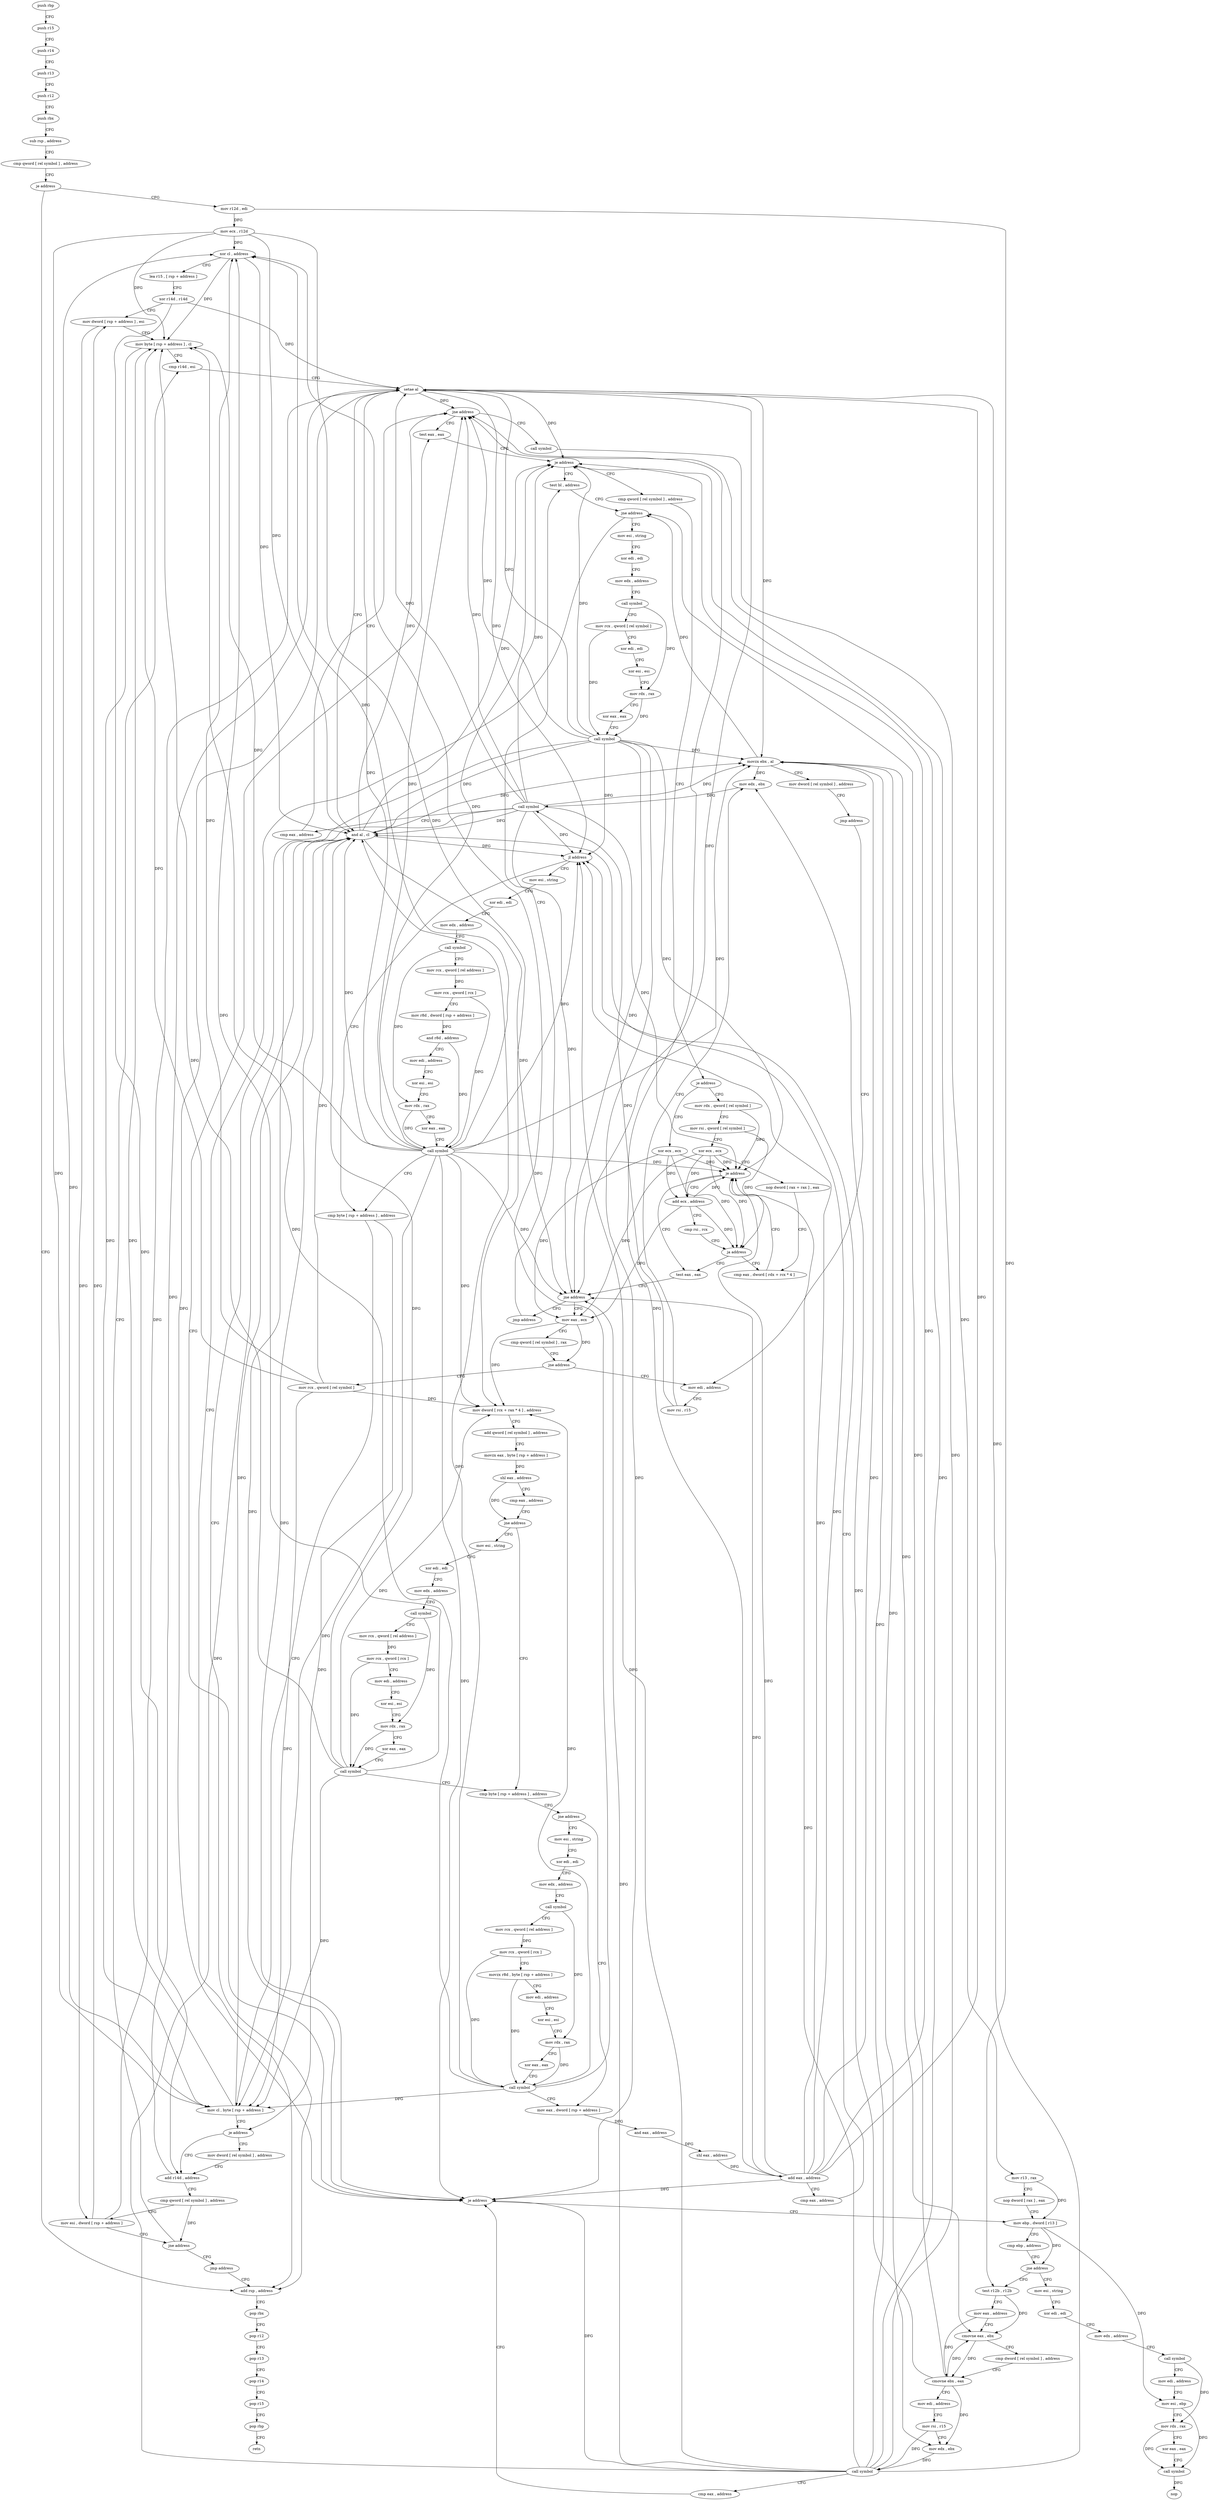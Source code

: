digraph "func" {
"4209616" [label = "push rbp" ]
"4209617" [label = "push r15" ]
"4209619" [label = "push r14" ]
"4209621" [label = "push r13" ]
"4209623" [label = "push r12" ]
"4209625" [label = "push rbx" ]
"4209626" [label = "sub rsp , address" ]
"4209630" [label = "cmp qword [ rel symbol ] , address" ]
"4209638" [label = "je address" ]
"4210173" [label = "add rsp , address" ]
"4209644" [label = "mov r12d , edi" ]
"4210177" [label = "pop rbx" ]
"4210178" [label = "pop r12" ]
"4210180" [label = "pop r13" ]
"4210182" [label = "pop r14" ]
"4210184" [label = "pop r15" ]
"4210186" [label = "pop rbp" ]
"4210187" [label = "retn" ]
"4209647" [label = "mov ecx , r12d" ]
"4209650" [label = "xor cl , address" ]
"4209653" [label = "lea r15 , [ rsp + address ]" ]
"4209658" [label = "xor r14d , r14d" ]
"4209661" [label = "mov dword [ rsp + address ] , esi" ]
"4209665" [label = "mov byte [ rsp + address ] , cl" ]
"4209669" [label = "cmp r14d , esi" ]
"4209713" [label = "mov edi , address" ]
"4209718" [label = "mov rsi , r15" ]
"4209721" [label = "mov edx , ebx" ]
"4209723" [label = "call symbol" ]
"4209728" [label = "cmp eax , address" ]
"4209731" [label = "jne address" ]
"4209798" [label = "test eax , eax" ]
"4209733" [label = "call symbol" ]
"4209800" [label = "je address" ]
"4210130" [label = "test bl , address" ]
"4209806" [label = "cmp qword [ rel symbol ] , address" ]
"4209738" [label = "mov r13 , rax" ]
"4209741" [label = "nop dword [ rax ] , eax" ]
"4209744" [label = "mov ebp , dword [ r13 ]" ]
"4210133" [label = "jne address" ]
"4210135" [label = "mov esi , string" ]
"4209814" [label = "je address" ]
"4209696" [label = "xor ecx , ecx" ]
"4209816" [label = "mov rdx , qword [ rel symbol ]" ]
"4210188" [label = "mov esi , string" ]
"4210193" [label = "xor edi , edi" ]
"4210195" [label = "mov edx , address" ]
"4210200" [label = "call symbol" ]
"4210205" [label = "mov edi , address" ]
"4210210" [label = "mov esi , ebp" ]
"4210212" [label = "mov rdx , rax" ]
"4210215" [label = "xor eax , eax" ]
"4210217" [label = "call symbol" ]
"4210222" [label = "nop" ]
"4209757" [label = "test r12b , r12b" ]
"4209760" [label = "mov eax , address" ]
"4209765" [label = "cmovne eax , ebx" ]
"4209768" [label = "cmp dword [ rel symbol ] , address" ]
"4209775" [label = "cmovne ebx , eax" ]
"4209778" [label = "mov edi , address" ]
"4209783" [label = "mov rsi , r15" ]
"4209786" [label = "mov edx , ebx" ]
"4209788" [label = "call symbol" ]
"4209793" [label = "cmp eax , address" ]
"4209796" [label = "je address" ]
"4210140" [label = "xor edi , edi" ]
"4210142" [label = "mov edx , address" ]
"4210147" [label = "call symbol" ]
"4210152" [label = "mov rcx , qword [ rel symbol ]" ]
"4210159" [label = "xor edi , edi" ]
"4210161" [label = "xor esi , esi" ]
"4210163" [label = "mov rdx , rax" ]
"4210166" [label = "xor eax , eax" ]
"4210168" [label = "call symbol" ]
"4209698" [label = "mov eax , ecx" ]
"4209823" [label = "mov rsi , qword [ rel symbol ]" ]
"4209830" [label = "xor ecx , ecx" ]
"4209832" [label = "nop dword [ rax + rax ] , eax" ]
"4209840" [label = "cmp eax , dword [ rdx + rcx * 4 ]" ]
"4209748" [label = "cmp ebp , address" ]
"4209751" [label = "jne address" ]
"4209872" [label = "mov rcx , qword [ rel symbol ]" ]
"4209879" [label = "mov dword [ rcx + rax * 4 ] , address" ]
"4209886" [label = "add qword [ rel symbol ] , address" ]
"4209894" [label = "movzx eax , byte [ rsp + address ]" ]
"4209899" [label = "shl eax , address" ]
"4209902" [label = "cmp eax , address" ]
"4209907" [label = "jne address" ]
"4209953" [label = "cmp byte [ rsp + address ] , address" ]
"4209909" [label = "mov esi , string" ]
"4209853" [label = "test eax , eax" ]
"4209855" [label = "jne address" ]
"4209861" [label = "jmp address" ]
"4209845" [label = "add ecx , address" ]
"4209848" [label = "cmp rsi , rcx" ]
"4209851" [label = "ja address" ]
"4209958" [label = "jne address" ]
"4210010" [label = "mov eax , dword [ rsp + address ]" ]
"4209960" [label = "mov esi , string" ]
"4209914" [label = "xor edi , edi" ]
"4209916" [label = "mov edx , address" ]
"4209921" [label = "call symbol" ]
"4209926" [label = "mov rcx , qword [ rel address ]" ]
"4209933" [label = "mov rcx , qword [ rcx ]" ]
"4209936" [label = "mov edi , address" ]
"4209941" [label = "xor esi , esi" ]
"4209943" [label = "mov rdx , rax" ]
"4209946" [label = "xor eax , eax" ]
"4209948" [label = "call symbol" ]
"4209700" [label = "cmp qword [ rel symbol ] , rax" ]
"4209707" [label = "jne address" ]
"4209843" [label = "je address" ]
"4210014" [label = "and eax , address" ]
"4210017" [label = "shl eax , address" ]
"4210020" [label = "add eax , address" ]
"4210025" [label = "cmp eax , address" ]
"4210030" [label = "jl address" ]
"4210085" [label = "cmp byte [ rsp + address ] , address" ]
"4210032" [label = "mov esi , string" ]
"4209965" [label = "xor edi , edi" ]
"4209967" [label = "mov edx , address" ]
"4209972" [label = "call symbol" ]
"4209977" [label = "mov rcx , qword [ rel address ]" ]
"4209984" [label = "mov rcx , qword [ rcx ]" ]
"4209987" [label = "movzx r8d , byte [ rsp + address ]" ]
"4209993" [label = "mov edi , address" ]
"4209998" [label = "xor esi , esi" ]
"4210000" [label = "mov rdx , rax" ]
"4210003" [label = "xor eax , eax" ]
"4210005" [label = "call symbol" ]
"4210090" [label = "mov cl , byte [ rsp + address ]" ]
"4210094" [label = "je address" ]
"4210106" [label = "add r14d , address" ]
"4210096" [label = "mov dword [ rel symbol ] , address" ]
"4210037" [label = "xor edi , edi" ]
"4210039" [label = "mov edx , address" ]
"4210044" [label = "call symbol" ]
"4210049" [label = "mov rcx , qword [ rel address ]" ]
"4210056" [label = "mov rcx , qword [ rcx ]" ]
"4210059" [label = "mov r8d , dword [ rsp + address ]" ]
"4210064" [label = "and r8d , address" ]
"4210068" [label = "mov edi , address" ]
"4210073" [label = "xor esi , esi" ]
"4210075" [label = "mov rdx , rax" ]
"4210078" [label = "xor eax , eax" ]
"4210080" [label = "call symbol" ]
"4210110" [label = "cmp qword [ rel symbol ] , address" ]
"4210118" [label = "mov esi , dword [ rsp + address ]" ]
"4210122" [label = "jne address" ]
"4210128" [label = "jmp address" ]
"4209672" [label = "setae al" ]
"4209675" [label = "and al , cl" ]
"4209677" [label = "movzx ebx , al" ]
"4209680" [label = "mov dword [ rel symbol ] , address" ]
"4209690" [label = "jmp address" ]
"4209616" -> "4209617" [ label = "CFG" ]
"4209617" -> "4209619" [ label = "CFG" ]
"4209619" -> "4209621" [ label = "CFG" ]
"4209621" -> "4209623" [ label = "CFG" ]
"4209623" -> "4209625" [ label = "CFG" ]
"4209625" -> "4209626" [ label = "CFG" ]
"4209626" -> "4209630" [ label = "CFG" ]
"4209630" -> "4209638" [ label = "CFG" ]
"4209638" -> "4210173" [ label = "CFG" ]
"4209638" -> "4209644" [ label = "CFG" ]
"4210173" -> "4210177" [ label = "CFG" ]
"4209644" -> "4209647" [ label = "DFG" ]
"4209644" -> "4209757" [ label = "DFG" ]
"4210177" -> "4210178" [ label = "CFG" ]
"4210178" -> "4210180" [ label = "CFG" ]
"4210180" -> "4210182" [ label = "CFG" ]
"4210182" -> "4210184" [ label = "CFG" ]
"4210184" -> "4210186" [ label = "CFG" ]
"4210186" -> "4210187" [ label = "CFG" ]
"4209647" -> "4209650" [ label = "DFG" ]
"4209647" -> "4209665" [ label = "DFG" ]
"4209647" -> "4209675" [ label = "DFG" ]
"4209647" -> "4209879" [ label = "DFG" ]
"4209647" -> "4210090" [ label = "DFG" ]
"4209650" -> "4209653" [ label = "CFG" ]
"4209650" -> "4209665" [ label = "DFG" ]
"4209650" -> "4209675" [ label = "DFG" ]
"4209653" -> "4209658" [ label = "CFG" ]
"4209658" -> "4209661" [ label = "CFG" ]
"4209658" -> "4209672" [ label = "DFG" ]
"4209658" -> "4210106" [ label = "DFG" ]
"4209661" -> "4209665" [ label = "CFG" ]
"4209661" -> "4210118" [ label = "DFG" ]
"4209665" -> "4209669" [ label = "CFG" ]
"4209665" -> "4210090" [ label = "DFG" ]
"4209669" -> "4209672" [ label = "CFG" ]
"4209713" -> "4209718" [ label = "CFG" ]
"4209718" -> "4209721" [ label = "CFG" ]
"4209718" -> "4209723" [ label = "DFG" ]
"4209721" -> "4209723" [ label = "DFG" ]
"4209723" -> "4209728" [ label = "CFG" ]
"4209723" -> "4209677" [ label = "DFG" ]
"4209723" -> "4209672" [ label = "DFG" ]
"4209723" -> "4209675" [ label = "DFG" ]
"4209723" -> "4209731" [ label = "DFG" ]
"4209723" -> "4209800" [ label = "DFG" ]
"4209723" -> "4209843" [ label = "DFG" ]
"4209723" -> "4209855" [ label = "DFG" ]
"4209723" -> "4209796" [ label = "DFG" ]
"4209723" -> "4210030" [ label = "DFG" ]
"4209728" -> "4209731" [ label = "CFG" ]
"4209731" -> "4209798" [ label = "CFG" ]
"4209731" -> "4209733" [ label = "CFG" ]
"4209798" -> "4209800" [ label = "CFG" ]
"4209733" -> "4209738" [ label = "DFG" ]
"4209800" -> "4210130" [ label = "CFG" ]
"4209800" -> "4209806" [ label = "CFG" ]
"4210130" -> "4210133" [ label = "CFG" ]
"4209806" -> "4209814" [ label = "CFG" ]
"4209738" -> "4209741" [ label = "CFG" ]
"4209738" -> "4209744" [ label = "DFG" ]
"4209741" -> "4209744" [ label = "CFG" ]
"4209744" -> "4209748" [ label = "CFG" ]
"4209744" -> "4209751" [ label = "DFG" ]
"4209744" -> "4210210" [ label = "DFG" ]
"4210133" -> "4210173" [ label = "CFG" ]
"4210133" -> "4210135" [ label = "CFG" ]
"4210135" -> "4210140" [ label = "CFG" ]
"4209814" -> "4209696" [ label = "CFG" ]
"4209814" -> "4209816" [ label = "CFG" ]
"4209696" -> "4209698" [ label = "DFG" ]
"4209696" -> "4209843" [ label = "DFG" ]
"4209696" -> "4209845" [ label = "DFG" ]
"4209696" -> "4209851" [ label = "DFG" ]
"4209816" -> "4209823" [ label = "CFG" ]
"4209816" -> "4209843" [ label = "DFG" ]
"4210188" -> "4210193" [ label = "CFG" ]
"4210193" -> "4210195" [ label = "CFG" ]
"4210195" -> "4210200" [ label = "CFG" ]
"4210200" -> "4210205" [ label = "CFG" ]
"4210200" -> "4210212" [ label = "DFG" ]
"4210205" -> "4210210" [ label = "CFG" ]
"4210210" -> "4210212" [ label = "CFG" ]
"4210210" -> "4210217" [ label = "DFG" ]
"4210212" -> "4210215" [ label = "CFG" ]
"4210212" -> "4210217" [ label = "DFG" ]
"4210215" -> "4210217" [ label = "CFG" ]
"4210217" -> "4210222" [ label = "DFG" ]
"4209757" -> "4209760" [ label = "CFG" ]
"4209757" -> "4209765" [ label = "DFG" ]
"4209760" -> "4209765" [ label = "CFG" ]
"4209760" -> "4209775" [ label = "DFG" ]
"4209765" -> "4209768" [ label = "CFG" ]
"4209765" -> "4209775" [ label = "DFG" ]
"4209768" -> "4209775" [ label = "CFG" ]
"4209775" -> "4209778" [ label = "CFG" ]
"4209775" -> "4209721" [ label = "DFG" ]
"4209775" -> "4210133" [ label = "DFG" ]
"4209775" -> "4209765" [ label = "DFG" ]
"4209775" -> "4209786" [ label = "DFG" ]
"4209778" -> "4209783" [ label = "CFG" ]
"4209783" -> "4209786" [ label = "CFG" ]
"4209783" -> "4209788" [ label = "DFG" ]
"4209786" -> "4209788" [ label = "DFG" ]
"4209788" -> "4209793" [ label = "CFG" ]
"4209788" -> "4209677" [ label = "DFG" ]
"4209788" -> "4209731" [ label = "DFG" ]
"4209788" -> "4209800" [ label = "DFG" ]
"4209788" -> "4209855" [ label = "DFG" ]
"4209788" -> "4209672" [ label = "DFG" ]
"4209788" -> "4209675" [ label = "DFG" ]
"4209788" -> "4209843" [ label = "DFG" ]
"4209788" -> "4209796" [ label = "DFG" ]
"4209788" -> "4210030" [ label = "DFG" ]
"4209793" -> "4209796" [ label = "CFG" ]
"4209796" -> "4209744" [ label = "CFG" ]
"4209796" -> "4209798" [ label = "CFG" ]
"4210140" -> "4210142" [ label = "CFG" ]
"4210142" -> "4210147" [ label = "CFG" ]
"4210147" -> "4210152" [ label = "CFG" ]
"4210147" -> "4210163" [ label = "DFG" ]
"4210152" -> "4210159" [ label = "CFG" ]
"4210152" -> "4210168" [ label = "DFG" ]
"4210159" -> "4210161" [ label = "CFG" ]
"4210161" -> "4210163" [ label = "CFG" ]
"4210163" -> "4210166" [ label = "CFG" ]
"4210163" -> "4210168" [ label = "DFG" ]
"4210166" -> "4210168" [ label = "CFG" ]
"4210168" -> "4210173" [ label = "CFG" ]
"4210168" -> "4209677" [ label = "DFG" ]
"4210168" -> "4209731" [ label = "DFG" ]
"4210168" -> "4209800" [ label = "DFG" ]
"4210168" -> "4209672" [ label = "DFG" ]
"4210168" -> "4209675" [ label = "DFG" ]
"4210168" -> "4209843" [ label = "DFG" ]
"4210168" -> "4209855" [ label = "DFG" ]
"4210168" -> "4209796" [ label = "DFG" ]
"4210168" -> "4210030" [ label = "DFG" ]
"4209698" -> "4209700" [ label = "CFG" ]
"4209698" -> "4209707" [ label = "DFG" ]
"4209698" -> "4209879" [ label = "DFG" ]
"4209823" -> "4209830" [ label = "CFG" ]
"4209823" -> "4209851" [ label = "DFG" ]
"4209830" -> "4209832" [ label = "CFG" ]
"4209830" -> "4209698" [ label = "DFG" ]
"4209830" -> "4209843" [ label = "DFG" ]
"4209830" -> "4209845" [ label = "DFG" ]
"4209830" -> "4209851" [ label = "DFG" ]
"4209832" -> "4209840" [ label = "CFG" ]
"4209840" -> "4209843" [ label = "CFG" ]
"4209748" -> "4209751" [ label = "CFG" ]
"4209751" -> "4210188" [ label = "CFG" ]
"4209751" -> "4209757" [ label = "CFG" ]
"4209872" -> "4209879" [ label = "DFG" ]
"4209872" -> "4209650" [ label = "DFG" ]
"4209872" -> "4209665" [ label = "DFG" ]
"4209872" -> "4209675" [ label = "DFG" ]
"4209872" -> "4210090" [ label = "DFG" ]
"4209879" -> "4209886" [ label = "CFG" ]
"4209886" -> "4209894" [ label = "CFG" ]
"4209894" -> "4209899" [ label = "DFG" ]
"4209899" -> "4209902" [ label = "CFG" ]
"4209899" -> "4209907" [ label = "DFG" ]
"4209902" -> "4209907" [ label = "CFG" ]
"4209907" -> "4209953" [ label = "CFG" ]
"4209907" -> "4209909" [ label = "CFG" ]
"4209953" -> "4209958" [ label = "CFG" ]
"4209909" -> "4209914" [ label = "CFG" ]
"4209853" -> "4209855" [ label = "CFG" ]
"4209855" -> "4209698" [ label = "CFG" ]
"4209855" -> "4209861" [ label = "CFG" ]
"4209861" -> "4210130" [ label = "CFG" ]
"4209845" -> "4209848" [ label = "CFG" ]
"4209845" -> "4209698" [ label = "DFG" ]
"4209845" -> "4209843" [ label = "DFG" ]
"4209845" -> "4209851" [ label = "DFG" ]
"4209848" -> "4209851" [ label = "CFG" ]
"4209851" -> "4209840" [ label = "CFG" ]
"4209851" -> "4209853" [ label = "CFG" ]
"4209958" -> "4210010" [ label = "CFG" ]
"4209958" -> "4209960" [ label = "CFG" ]
"4210010" -> "4210014" [ label = "DFG" ]
"4209960" -> "4209965" [ label = "CFG" ]
"4209914" -> "4209916" [ label = "CFG" ]
"4209916" -> "4209921" [ label = "CFG" ]
"4209921" -> "4209926" [ label = "CFG" ]
"4209921" -> "4209943" [ label = "DFG" ]
"4209926" -> "4209933" [ label = "DFG" ]
"4209933" -> "4209936" [ label = "CFG" ]
"4209933" -> "4209948" [ label = "DFG" ]
"4209936" -> "4209941" [ label = "CFG" ]
"4209941" -> "4209943" [ label = "CFG" ]
"4209943" -> "4209946" [ label = "CFG" ]
"4209943" -> "4209948" [ label = "DFG" ]
"4209946" -> "4209948" [ label = "CFG" ]
"4209948" -> "4209953" [ label = "CFG" ]
"4209948" -> "4209650" [ label = "DFG" ]
"4209948" -> "4209665" [ label = "DFG" ]
"4209948" -> "4209675" [ label = "DFG" ]
"4209948" -> "4209879" [ label = "DFG" ]
"4209948" -> "4210090" [ label = "DFG" ]
"4209700" -> "4209707" [ label = "CFG" ]
"4209707" -> "4209872" [ label = "CFG" ]
"4209707" -> "4209713" [ label = "CFG" ]
"4209843" -> "4209853" [ label = "CFG" ]
"4209843" -> "4209845" [ label = "CFG" ]
"4210014" -> "4210017" [ label = "DFG" ]
"4210017" -> "4210020" [ label = "DFG" ]
"4210020" -> "4210025" [ label = "CFG" ]
"4210020" -> "4209677" [ label = "DFG" ]
"4210020" -> "4209731" [ label = "DFG" ]
"4210020" -> "4209800" [ label = "DFG" ]
"4210020" -> "4209855" [ label = "DFG" ]
"4210020" -> "4209796" [ label = "DFG" ]
"4210020" -> "4209672" [ label = "DFG" ]
"4210020" -> "4209675" [ label = "DFG" ]
"4210020" -> "4209843" [ label = "DFG" ]
"4210020" -> "4210030" [ label = "DFG" ]
"4210025" -> "4210030" [ label = "CFG" ]
"4210030" -> "4210085" [ label = "CFG" ]
"4210030" -> "4210032" [ label = "CFG" ]
"4210085" -> "4210090" [ label = "CFG" ]
"4210085" -> "4210094" [ label = "DFG" ]
"4210032" -> "4210037" [ label = "CFG" ]
"4209965" -> "4209967" [ label = "CFG" ]
"4209967" -> "4209972" [ label = "CFG" ]
"4209972" -> "4209977" [ label = "CFG" ]
"4209972" -> "4210000" [ label = "DFG" ]
"4209977" -> "4209984" [ label = "DFG" ]
"4209984" -> "4209987" [ label = "CFG" ]
"4209984" -> "4210005" [ label = "DFG" ]
"4209987" -> "4209993" [ label = "CFG" ]
"4209987" -> "4210005" [ label = "DFG" ]
"4209993" -> "4209998" [ label = "CFG" ]
"4209998" -> "4210000" [ label = "CFG" ]
"4210000" -> "4210003" [ label = "CFG" ]
"4210000" -> "4210005" [ label = "DFG" ]
"4210003" -> "4210005" [ label = "CFG" ]
"4210005" -> "4210010" [ label = "CFG" ]
"4210005" -> "4209650" [ label = "DFG" ]
"4210005" -> "4209665" [ label = "DFG" ]
"4210005" -> "4209675" [ label = "DFG" ]
"4210005" -> "4209879" [ label = "DFG" ]
"4210005" -> "4210090" [ label = "DFG" ]
"4210090" -> "4210094" [ label = "CFG" ]
"4210090" -> "4209650" [ label = "DFG" ]
"4210090" -> "4209665" [ label = "DFG" ]
"4210090" -> "4209675" [ label = "DFG" ]
"4210094" -> "4210106" [ label = "CFG" ]
"4210094" -> "4210096" [ label = "CFG" ]
"4210106" -> "4210110" [ label = "CFG" ]
"4210106" -> "4209672" [ label = "DFG" ]
"4210096" -> "4210106" [ label = "CFG" ]
"4210037" -> "4210039" [ label = "CFG" ]
"4210039" -> "4210044" [ label = "CFG" ]
"4210044" -> "4210049" [ label = "CFG" ]
"4210044" -> "4210075" [ label = "DFG" ]
"4210049" -> "4210056" [ label = "DFG" ]
"4210056" -> "4210059" [ label = "CFG" ]
"4210056" -> "4210080" [ label = "DFG" ]
"4210059" -> "4210064" [ label = "DFG" ]
"4210064" -> "4210068" [ label = "CFG" ]
"4210064" -> "4210080" [ label = "DFG" ]
"4210068" -> "4210073" [ label = "CFG" ]
"4210073" -> "4210075" [ label = "CFG" ]
"4210075" -> "4210078" [ label = "CFG" ]
"4210075" -> "4210080" [ label = "DFG" ]
"4210078" -> "4210080" [ label = "CFG" ]
"4210080" -> "4210085" [ label = "CFG" ]
"4210080" -> "4209650" [ label = "DFG" ]
"4210080" -> "4209665" [ label = "DFG" ]
"4210080" -> "4209675" [ label = "DFG" ]
"4210080" -> "4209677" [ label = "DFG" ]
"4210080" -> "4209731" [ label = "DFG" ]
"4210080" -> "4209800" [ label = "DFG" ]
"4210080" -> "4209855" [ label = "DFG" ]
"4210080" -> "4209796" [ label = "DFG" ]
"4210080" -> "4210030" [ label = "DFG" ]
"4210080" -> "4209672" [ label = "DFG" ]
"4210080" -> "4209843" [ label = "DFG" ]
"4210080" -> "4209879" [ label = "DFG" ]
"4210080" -> "4210090" [ label = "DFG" ]
"4210110" -> "4210118" [ label = "CFG" ]
"4210110" -> "4210122" [ label = "DFG" ]
"4210118" -> "4210122" [ label = "CFG" ]
"4210118" -> "4209661" [ label = "DFG" ]
"4210118" -> "4209672" [ label = "DFG" ]
"4210122" -> "4209669" [ label = "CFG" ]
"4210122" -> "4210128" [ label = "CFG" ]
"4210128" -> "4210173" [ label = "CFG" ]
"4209672" -> "4209675" [ label = "CFG" ]
"4209672" -> "4209677" [ label = "DFG" ]
"4209672" -> "4209731" [ label = "DFG" ]
"4209672" -> "4209800" [ label = "DFG" ]
"4209672" -> "4209855" [ label = "DFG" ]
"4209672" -> "4209796" [ label = "DFG" ]
"4209672" -> "4210030" [ label = "DFG" ]
"4209675" -> "4209677" [ label = "DFG" ]
"4209675" -> "4209731" [ label = "DFG" ]
"4209675" -> "4209800" [ label = "DFG" ]
"4209675" -> "4209855" [ label = "DFG" ]
"4209675" -> "4209796" [ label = "DFG" ]
"4209675" -> "4210030" [ label = "DFG" ]
"4209677" -> "4209680" [ label = "CFG" ]
"4209677" -> "4209721" [ label = "DFG" ]
"4209677" -> "4210133" [ label = "DFG" ]
"4209677" -> "4209765" [ label = "DFG" ]
"4209677" -> "4209786" [ label = "DFG" ]
"4209680" -> "4209690" [ label = "CFG" ]
"4209690" -> "4209713" [ label = "CFG" ]
}
